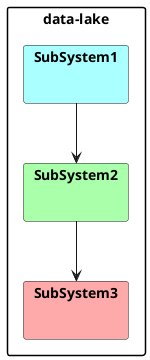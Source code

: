@startuml

skinparam packageStyle rect

package data-lake {
package "SubSystem1" #aaffff {
}
package "SubSystem2" #aaffaa {
}
package "SubSystem3" #ffaaaa {
}
}

SubSystem1 --> SubSystem2
SubSystem2 --> SubSystem3


@enduml

